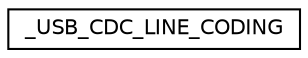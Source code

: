 digraph "Graphical Class Hierarchy"
{
  edge [fontname="Helvetica",fontsize="10",labelfontname="Helvetica",labelfontsize="10"];
  node [fontname="Helvetica",fontsize="10",shape=record];
  rankdir="LR";
  Node1 [label="_USB_CDC_LINE_CODING",height=0.2,width=0.4,color="black", fillcolor="white", style="filled",URL="$union___u_s_b___c_d_c___l_i_n_e___c_o_d_i_n_g.html"];
}
